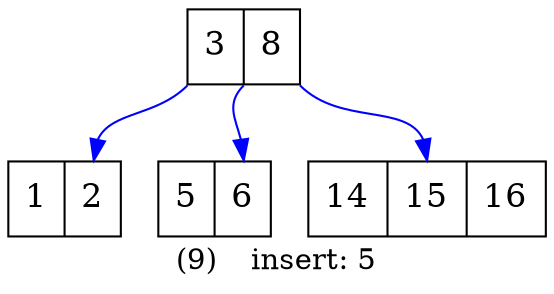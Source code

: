 /************************************************
Auto generated by my program which transfer B-Tree to dot file.
Author: wangdq 
Time: 2015-06-08
CSDN: http://blog.csdn.net/wangdingqiaoit
************************************************/

digraph BTree {
	label="(9)	insert: 5";labelloc=b;labeljust=center;
	ordering=out
	node[shape=record,width=0.5,height=0.5,fontsize=16,style="filled", fillcolor="#FFFFFF",fontcolor="black"];
	edge[color="blue", arrowhead="normal"];
		3[label="<f0> 3|<f1> 8"];
		1[label="<f0> 1|<f1> 2"];
		5[label="<f0> 5|<f1> 6"];
		14[label="<f0> 14|<f1> 15|<f2> 16"];
	/* edges*/
	"3":f0:sw->"1":f1
	"3":f1:sw->"5":f1
	"3":f1:se->"14":f1
}
